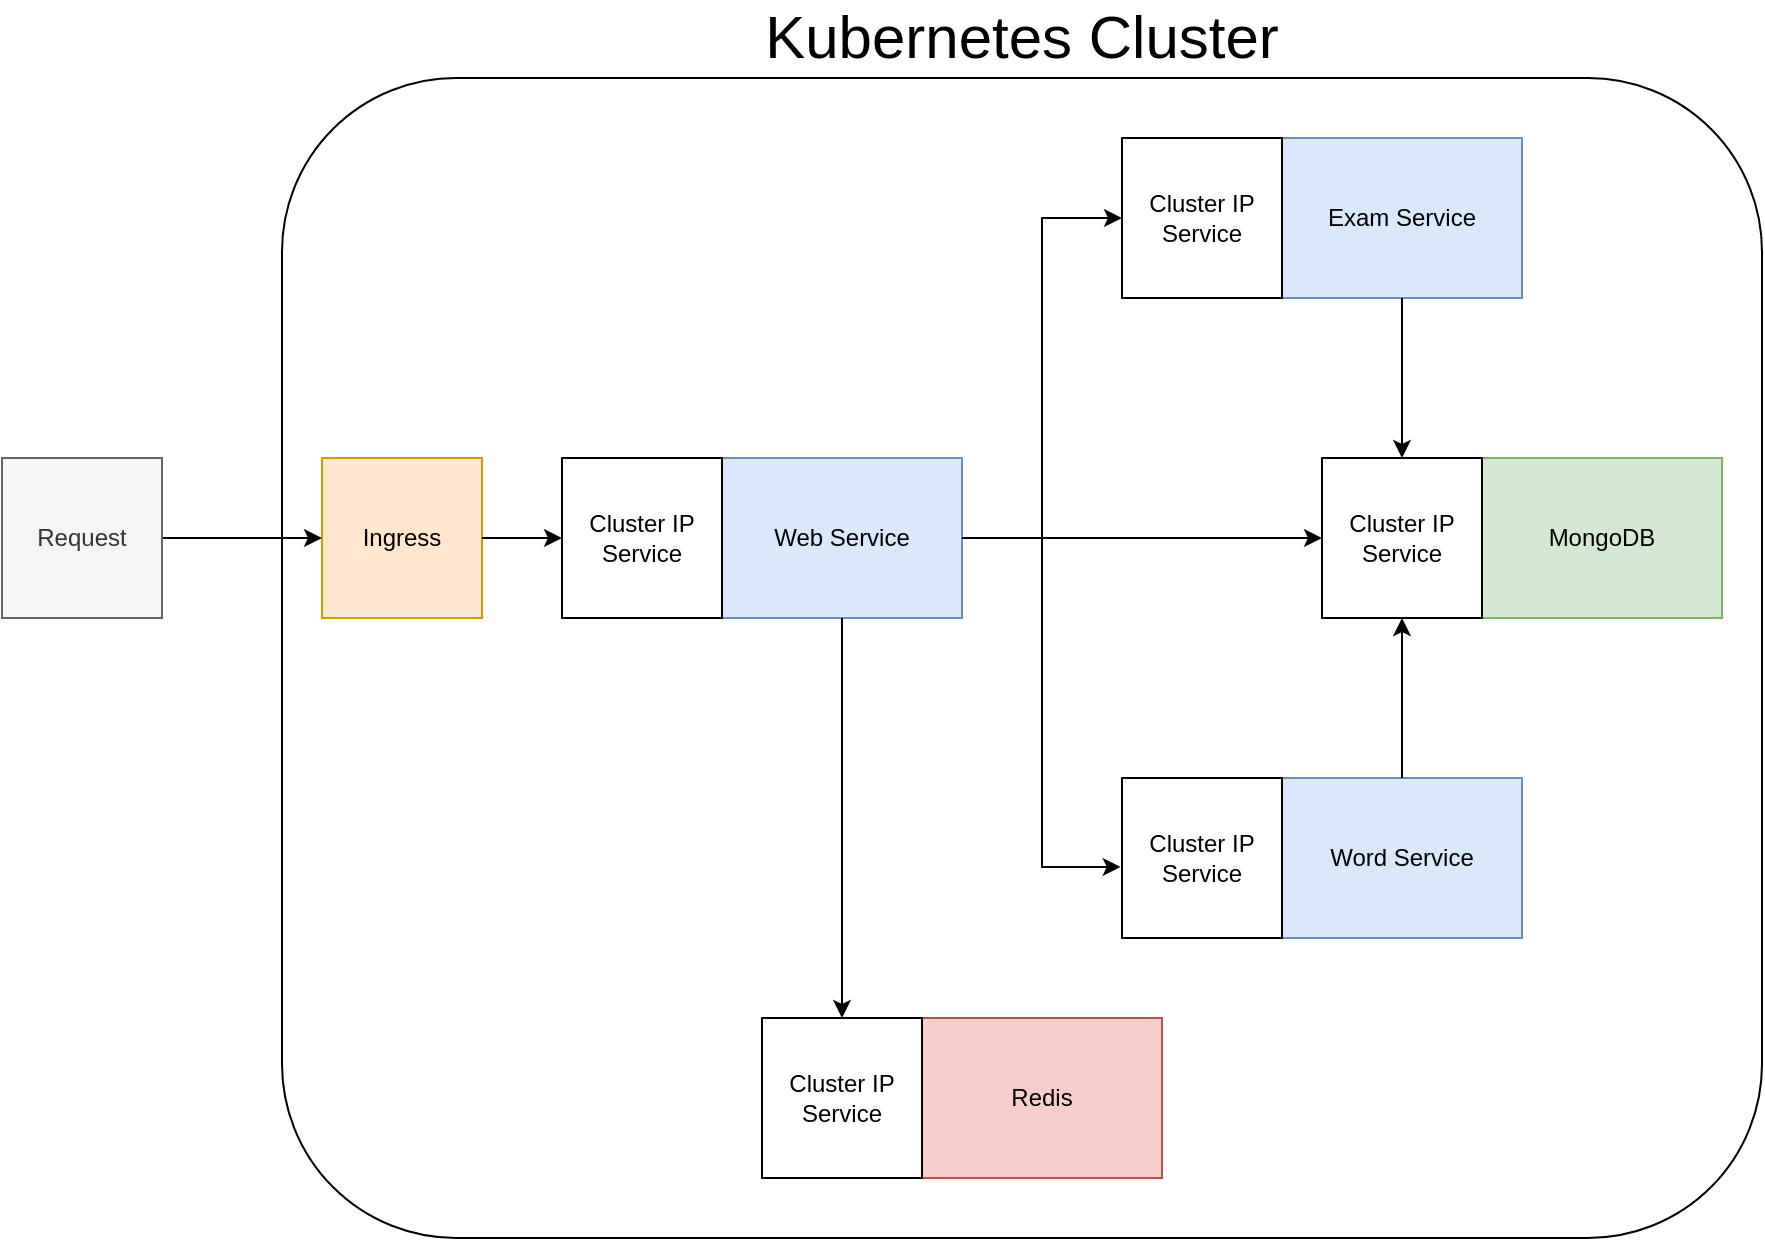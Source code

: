 <mxfile version="22.1.22" type="github">
  <diagram name="第 1 页" id="E6p_tNHF_ZDx3uiVLW9y">
    <mxGraphModel dx="2226" dy="785" grid="1" gridSize="10" guides="1" tooltips="1" connect="1" arrows="1" fold="1" page="1" pageScale="1" pageWidth="827" pageHeight="1169" math="0" shadow="0">
      <root>
        <mxCell id="0" />
        <mxCell id="1" parent="0" />
        <mxCell id="MlUVf_OrzqAUqT1FiSDC-9" value="" style="group" vertex="1" connectable="0" parent="1">
          <mxGeometry x="60" y="130" width="740" height="580" as="geometry" />
        </mxCell>
        <mxCell id="MlUVf_OrzqAUqT1FiSDC-1" value="Kubernetes Cluster" style="rounded=1;whiteSpace=wrap;html=1;labelPosition=center;verticalLabelPosition=top;align=center;verticalAlign=bottom;fontSize=30;" vertex="1" parent="MlUVf_OrzqAUqT1FiSDC-9">
          <mxGeometry width="740" height="580" as="geometry" />
        </mxCell>
        <mxCell id="5O-FKDdq4DlpS_XsqY3B-26" value="Ingress" style="rounded=0;whiteSpace=wrap;html=1;fillColor=#ffe6cc;strokeColor=#d79b00;" parent="MlUVf_OrzqAUqT1FiSDC-9" vertex="1">
          <mxGeometry x="20" y="190" width="80" height="80" as="geometry" />
        </mxCell>
        <mxCell id="MlUVf_OrzqAUqT1FiSDC-4" value="" style="group" vertex="1" connectable="0" parent="MlUVf_OrzqAUqT1FiSDC-9">
          <mxGeometry x="420" y="30" width="200" height="80" as="geometry" />
        </mxCell>
        <mxCell id="5O-FKDdq4DlpS_XsqY3B-2" value="Exam Service" style="rounded=0;whiteSpace=wrap;html=1;fillColor=#dae8fc;strokeColor=#6c8ebf;" parent="MlUVf_OrzqAUqT1FiSDC-4" vertex="1">
          <mxGeometry x="80" width="120" height="80" as="geometry" />
        </mxCell>
        <mxCell id="5O-FKDdq4DlpS_XsqY3B-4" value="Cluster IP Service" style="rounded=0;whiteSpace=wrap;html=1;" parent="MlUVf_OrzqAUqT1FiSDC-4" vertex="1">
          <mxGeometry width="80" height="80" as="geometry" />
        </mxCell>
        <mxCell id="MlUVf_OrzqAUqT1FiSDC-5" value="" style="group" vertex="1" connectable="0" parent="MlUVf_OrzqAUqT1FiSDC-9">
          <mxGeometry x="520" y="190" width="200" height="80" as="geometry" />
        </mxCell>
        <mxCell id="5O-FKDdq4DlpS_XsqY3B-10" value="MongoDB" style="rounded=0;whiteSpace=wrap;html=1;fillColor=#d5e8d4;strokeColor=#82b366;" parent="MlUVf_OrzqAUqT1FiSDC-5" vertex="1">
          <mxGeometry x="80" width="120" height="80" as="geometry" />
        </mxCell>
        <mxCell id="5O-FKDdq4DlpS_XsqY3B-11" value="Cluster IP Service" style="rounded=0;whiteSpace=wrap;html=1;" parent="MlUVf_OrzqAUqT1FiSDC-5" vertex="1">
          <mxGeometry width="80" height="80" as="geometry" />
        </mxCell>
        <mxCell id="5O-FKDdq4DlpS_XsqY3B-16" style="edgeStyle=orthogonalEdgeStyle;rounded=0;orthogonalLoop=1;jettySize=auto;html=1;exitX=0.5;exitY=1;exitDx=0;exitDy=0;" parent="MlUVf_OrzqAUqT1FiSDC-9" source="5O-FKDdq4DlpS_XsqY3B-2" target="5O-FKDdq4DlpS_XsqY3B-11" edge="1">
          <mxGeometry relative="1" as="geometry" />
        </mxCell>
        <mxCell id="MlUVf_OrzqAUqT1FiSDC-6" value="" style="group" vertex="1" connectable="0" parent="MlUVf_OrzqAUqT1FiSDC-9">
          <mxGeometry x="420" y="350" width="200" height="80" as="geometry" />
        </mxCell>
        <mxCell id="5O-FKDdq4DlpS_XsqY3B-3" value="Word Service" style="rounded=0;whiteSpace=wrap;html=1;fillColor=#dae8fc;strokeColor=#6c8ebf;" parent="MlUVf_OrzqAUqT1FiSDC-6" vertex="1">
          <mxGeometry x="80" width="120" height="80" as="geometry" />
        </mxCell>
        <mxCell id="5O-FKDdq4DlpS_XsqY3B-5" value="Cluster IP Service" style="rounded=0;whiteSpace=wrap;html=1;" parent="MlUVf_OrzqAUqT1FiSDC-6" vertex="1">
          <mxGeometry width="80" height="80" as="geometry" />
        </mxCell>
        <mxCell id="5O-FKDdq4DlpS_XsqY3B-17" style="edgeStyle=orthogonalEdgeStyle;rounded=0;orthogonalLoop=1;jettySize=auto;html=1;exitX=0.5;exitY=0;exitDx=0;exitDy=0;entryX=0.5;entryY=1;entryDx=0;entryDy=0;" parent="MlUVf_OrzqAUqT1FiSDC-9" source="5O-FKDdq4DlpS_XsqY3B-3" target="5O-FKDdq4DlpS_XsqY3B-11" edge="1">
          <mxGeometry relative="1" as="geometry" />
        </mxCell>
        <mxCell id="MlUVf_OrzqAUqT1FiSDC-7" value="" style="group" vertex="1" connectable="0" parent="MlUVf_OrzqAUqT1FiSDC-9">
          <mxGeometry x="240" y="470" width="200" height="80" as="geometry" />
        </mxCell>
        <mxCell id="5O-FKDdq4DlpS_XsqY3B-19" value="Redis" style="rounded=0;whiteSpace=wrap;html=1;fillColor=#f8cecc;strokeColor=#b85450;" parent="MlUVf_OrzqAUqT1FiSDC-7" vertex="1">
          <mxGeometry x="80" width="120" height="80" as="geometry" />
        </mxCell>
        <mxCell id="5O-FKDdq4DlpS_XsqY3B-20" value="Cluster IP Service" style="rounded=0;whiteSpace=wrap;html=1;" parent="MlUVf_OrzqAUqT1FiSDC-7" vertex="1">
          <mxGeometry width="80" height="80" as="geometry" />
        </mxCell>
        <mxCell id="MlUVf_OrzqAUqT1FiSDC-8" value="" style="group" vertex="1" connectable="0" parent="MlUVf_OrzqAUqT1FiSDC-9">
          <mxGeometry x="140" y="190" width="200" height="80" as="geometry" />
        </mxCell>
        <mxCell id="5O-FKDdq4DlpS_XsqY3B-1" value="Web Service" style="rounded=0;whiteSpace=wrap;html=1;fillColor=#dae8fc;strokeColor=#6c8ebf;" parent="MlUVf_OrzqAUqT1FiSDC-8" vertex="1">
          <mxGeometry x="80" width="120" height="80" as="geometry" />
        </mxCell>
        <mxCell id="5O-FKDdq4DlpS_XsqY3B-6" value="Cluster IP Service" style="rounded=0;whiteSpace=wrap;html=1;" parent="MlUVf_OrzqAUqT1FiSDC-8" vertex="1">
          <mxGeometry width="80" height="80" as="geometry" />
        </mxCell>
        <mxCell id="5O-FKDdq4DlpS_XsqY3B-9" style="edgeStyle=orthogonalEdgeStyle;rounded=0;orthogonalLoop=1;jettySize=auto;html=1;exitX=1;exitY=0.5;exitDx=0;exitDy=0;entryX=0;entryY=0.5;entryDx=0;entryDy=0;" parent="MlUVf_OrzqAUqT1FiSDC-9" source="5O-FKDdq4DlpS_XsqY3B-1" target="5O-FKDdq4DlpS_XsqY3B-4" edge="1">
          <mxGeometry relative="1" as="geometry" />
        </mxCell>
        <mxCell id="5O-FKDdq4DlpS_XsqY3B-15" style="edgeStyle=orthogonalEdgeStyle;rounded=0;orthogonalLoop=1;jettySize=auto;html=1;exitX=1;exitY=0.5;exitDx=0;exitDy=0;entryX=0;entryY=0.5;entryDx=0;entryDy=0;" parent="MlUVf_OrzqAUqT1FiSDC-9" source="5O-FKDdq4DlpS_XsqY3B-1" target="5O-FKDdq4DlpS_XsqY3B-11" edge="1">
          <mxGeometry relative="1" as="geometry" />
        </mxCell>
        <mxCell id="5O-FKDdq4DlpS_XsqY3B-8" style="edgeStyle=orthogonalEdgeStyle;rounded=0;orthogonalLoop=1;jettySize=auto;html=1;exitX=1;exitY=0.5;exitDx=0;exitDy=0;entryX=-0.008;entryY=0.556;entryDx=0;entryDy=0;entryPerimeter=0;" parent="MlUVf_OrzqAUqT1FiSDC-9" source="5O-FKDdq4DlpS_XsqY3B-1" target="5O-FKDdq4DlpS_XsqY3B-5" edge="1">
          <mxGeometry relative="1" as="geometry" />
        </mxCell>
        <mxCell id="5O-FKDdq4DlpS_XsqY3B-21" style="edgeStyle=orthogonalEdgeStyle;rounded=0;orthogonalLoop=1;jettySize=auto;html=1;exitX=0.5;exitY=1;exitDx=0;exitDy=0;entryX=0.5;entryY=0;entryDx=0;entryDy=0;" parent="MlUVf_OrzqAUqT1FiSDC-9" source="5O-FKDdq4DlpS_XsqY3B-1" target="5O-FKDdq4DlpS_XsqY3B-20" edge="1">
          <mxGeometry relative="1" as="geometry" />
        </mxCell>
        <mxCell id="5O-FKDdq4DlpS_XsqY3B-27" style="edgeStyle=orthogonalEdgeStyle;rounded=0;orthogonalLoop=1;jettySize=auto;html=1;exitX=1;exitY=0.5;exitDx=0;exitDy=0;entryX=0;entryY=0.5;entryDx=0;entryDy=0;" parent="MlUVf_OrzqAUqT1FiSDC-9" source="5O-FKDdq4DlpS_XsqY3B-26" target="5O-FKDdq4DlpS_XsqY3B-6" edge="1">
          <mxGeometry relative="1" as="geometry" />
        </mxCell>
        <mxCell id="MlUVf_OrzqAUqT1FiSDC-3" style="edgeStyle=orthogonalEdgeStyle;rounded=0;orthogonalLoop=1;jettySize=auto;html=1;exitX=1;exitY=0.5;exitDx=0;exitDy=0;entryX=0;entryY=0.5;entryDx=0;entryDy=0;" edge="1" parent="1" source="MlUVf_OrzqAUqT1FiSDC-2" target="5O-FKDdq4DlpS_XsqY3B-26">
          <mxGeometry relative="1" as="geometry" />
        </mxCell>
        <mxCell id="MlUVf_OrzqAUqT1FiSDC-2" value="Request" style="rounded=0;whiteSpace=wrap;html=1;fillColor=#f5f5f5;fontColor=#333333;strokeColor=#666666;" vertex="1" parent="1">
          <mxGeometry x="-80" y="320" width="80" height="80" as="geometry" />
        </mxCell>
      </root>
    </mxGraphModel>
  </diagram>
</mxfile>
